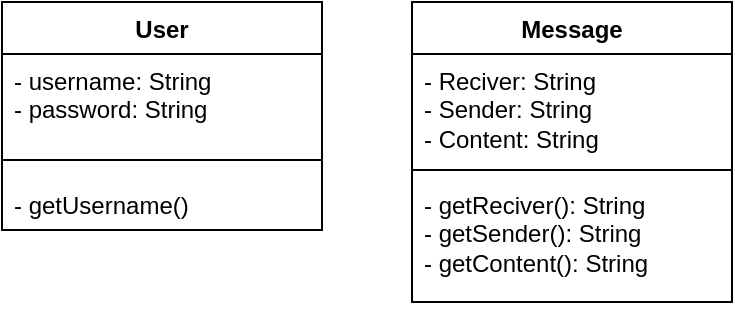<mxfile version="21.3.7" type="github">
  <diagram name="Pagina-1" id="xdn5yc3qEJCDnDejOAWE">
    <mxGraphModel dx="1196" dy="632" grid="0" gridSize="10" guides="1" tooltips="1" connect="1" arrows="1" fold="1" page="0" pageScale="1" pageWidth="827" pageHeight="1169" math="0" shadow="0">
      <root>
        <mxCell id="0" />
        <mxCell id="1" parent="0" />
        <mxCell id="1FHUKMI8iDPpWJegqoNq-5" value="User" style="swimlane;fontStyle=1;align=center;verticalAlign=top;childLayout=stackLayout;horizontal=1;startSize=26;horizontalStack=0;resizeParent=1;resizeParentMax=0;resizeLast=0;collapsible=1;marginBottom=0;whiteSpace=wrap;html=1;" vertex="1" parent="1">
          <mxGeometry x="95" y="90" width="160" height="114" as="geometry" />
        </mxCell>
        <mxCell id="1FHUKMI8iDPpWJegqoNq-6" value="- username: String&lt;br&gt;- password: String" style="text;strokeColor=none;fillColor=none;align=left;verticalAlign=top;spacingLeft=4;spacingRight=4;overflow=hidden;rotatable=0;points=[[0,0.5],[1,0.5]];portConstraint=eastwest;whiteSpace=wrap;html=1;" vertex="1" parent="1FHUKMI8iDPpWJegqoNq-5">
          <mxGeometry y="26" width="160" height="44" as="geometry" />
        </mxCell>
        <mxCell id="1FHUKMI8iDPpWJegqoNq-7" value="" style="line;strokeWidth=1;fillColor=none;align=left;verticalAlign=middle;spacingTop=-1;spacingLeft=3;spacingRight=3;rotatable=0;labelPosition=right;points=[];portConstraint=eastwest;strokeColor=inherit;" vertex="1" parent="1FHUKMI8iDPpWJegqoNq-5">
          <mxGeometry y="70" width="160" height="18" as="geometry" />
        </mxCell>
        <mxCell id="1FHUKMI8iDPpWJegqoNq-8" value="- getUsername()" style="text;strokeColor=none;fillColor=none;align=left;verticalAlign=top;spacingLeft=4;spacingRight=4;overflow=hidden;rotatable=0;points=[[0,0.5],[1,0.5]];portConstraint=eastwest;whiteSpace=wrap;html=1;" vertex="1" parent="1FHUKMI8iDPpWJegqoNq-5">
          <mxGeometry y="88" width="160" height="26" as="geometry" />
        </mxCell>
        <mxCell id="1FHUKMI8iDPpWJegqoNq-9" value="Message" style="swimlane;fontStyle=1;align=center;verticalAlign=top;childLayout=stackLayout;horizontal=1;startSize=26;horizontalStack=0;resizeParent=1;resizeParentMax=0;resizeLast=0;collapsible=1;marginBottom=0;whiteSpace=wrap;html=1;" vertex="1" parent="1">
          <mxGeometry x="300" y="90" width="160" height="150" as="geometry" />
        </mxCell>
        <mxCell id="1FHUKMI8iDPpWJegqoNq-10" value="- Reciver: String&lt;br&gt;- Sender: String&lt;br&gt;- Content: String" style="text;strokeColor=none;fillColor=none;align=left;verticalAlign=top;spacingLeft=4;spacingRight=4;overflow=hidden;rotatable=0;points=[[0,0.5],[1,0.5]];portConstraint=eastwest;whiteSpace=wrap;html=1;" vertex="1" parent="1FHUKMI8iDPpWJegqoNq-9">
          <mxGeometry y="26" width="160" height="54" as="geometry" />
        </mxCell>
        <mxCell id="1FHUKMI8iDPpWJegqoNq-11" value="" style="line;strokeWidth=1;fillColor=none;align=left;verticalAlign=middle;spacingTop=-1;spacingLeft=3;spacingRight=3;rotatable=0;labelPosition=right;points=[];portConstraint=eastwest;strokeColor=inherit;" vertex="1" parent="1FHUKMI8iDPpWJegqoNq-9">
          <mxGeometry y="80" width="160" height="8" as="geometry" />
        </mxCell>
        <mxCell id="1FHUKMI8iDPpWJegqoNq-12" value="- getReciver(): String&lt;br&gt;- getSender(): String&lt;br&gt;- getContent(): String" style="text;strokeColor=none;fillColor=none;align=left;verticalAlign=top;spacingLeft=4;spacingRight=4;overflow=hidden;rotatable=0;points=[[0,0.5],[1,0.5]];portConstraint=eastwest;whiteSpace=wrap;html=1;" vertex="1" parent="1FHUKMI8iDPpWJegqoNq-9">
          <mxGeometry y="88" width="160" height="62" as="geometry" />
        </mxCell>
      </root>
    </mxGraphModel>
  </diagram>
</mxfile>
